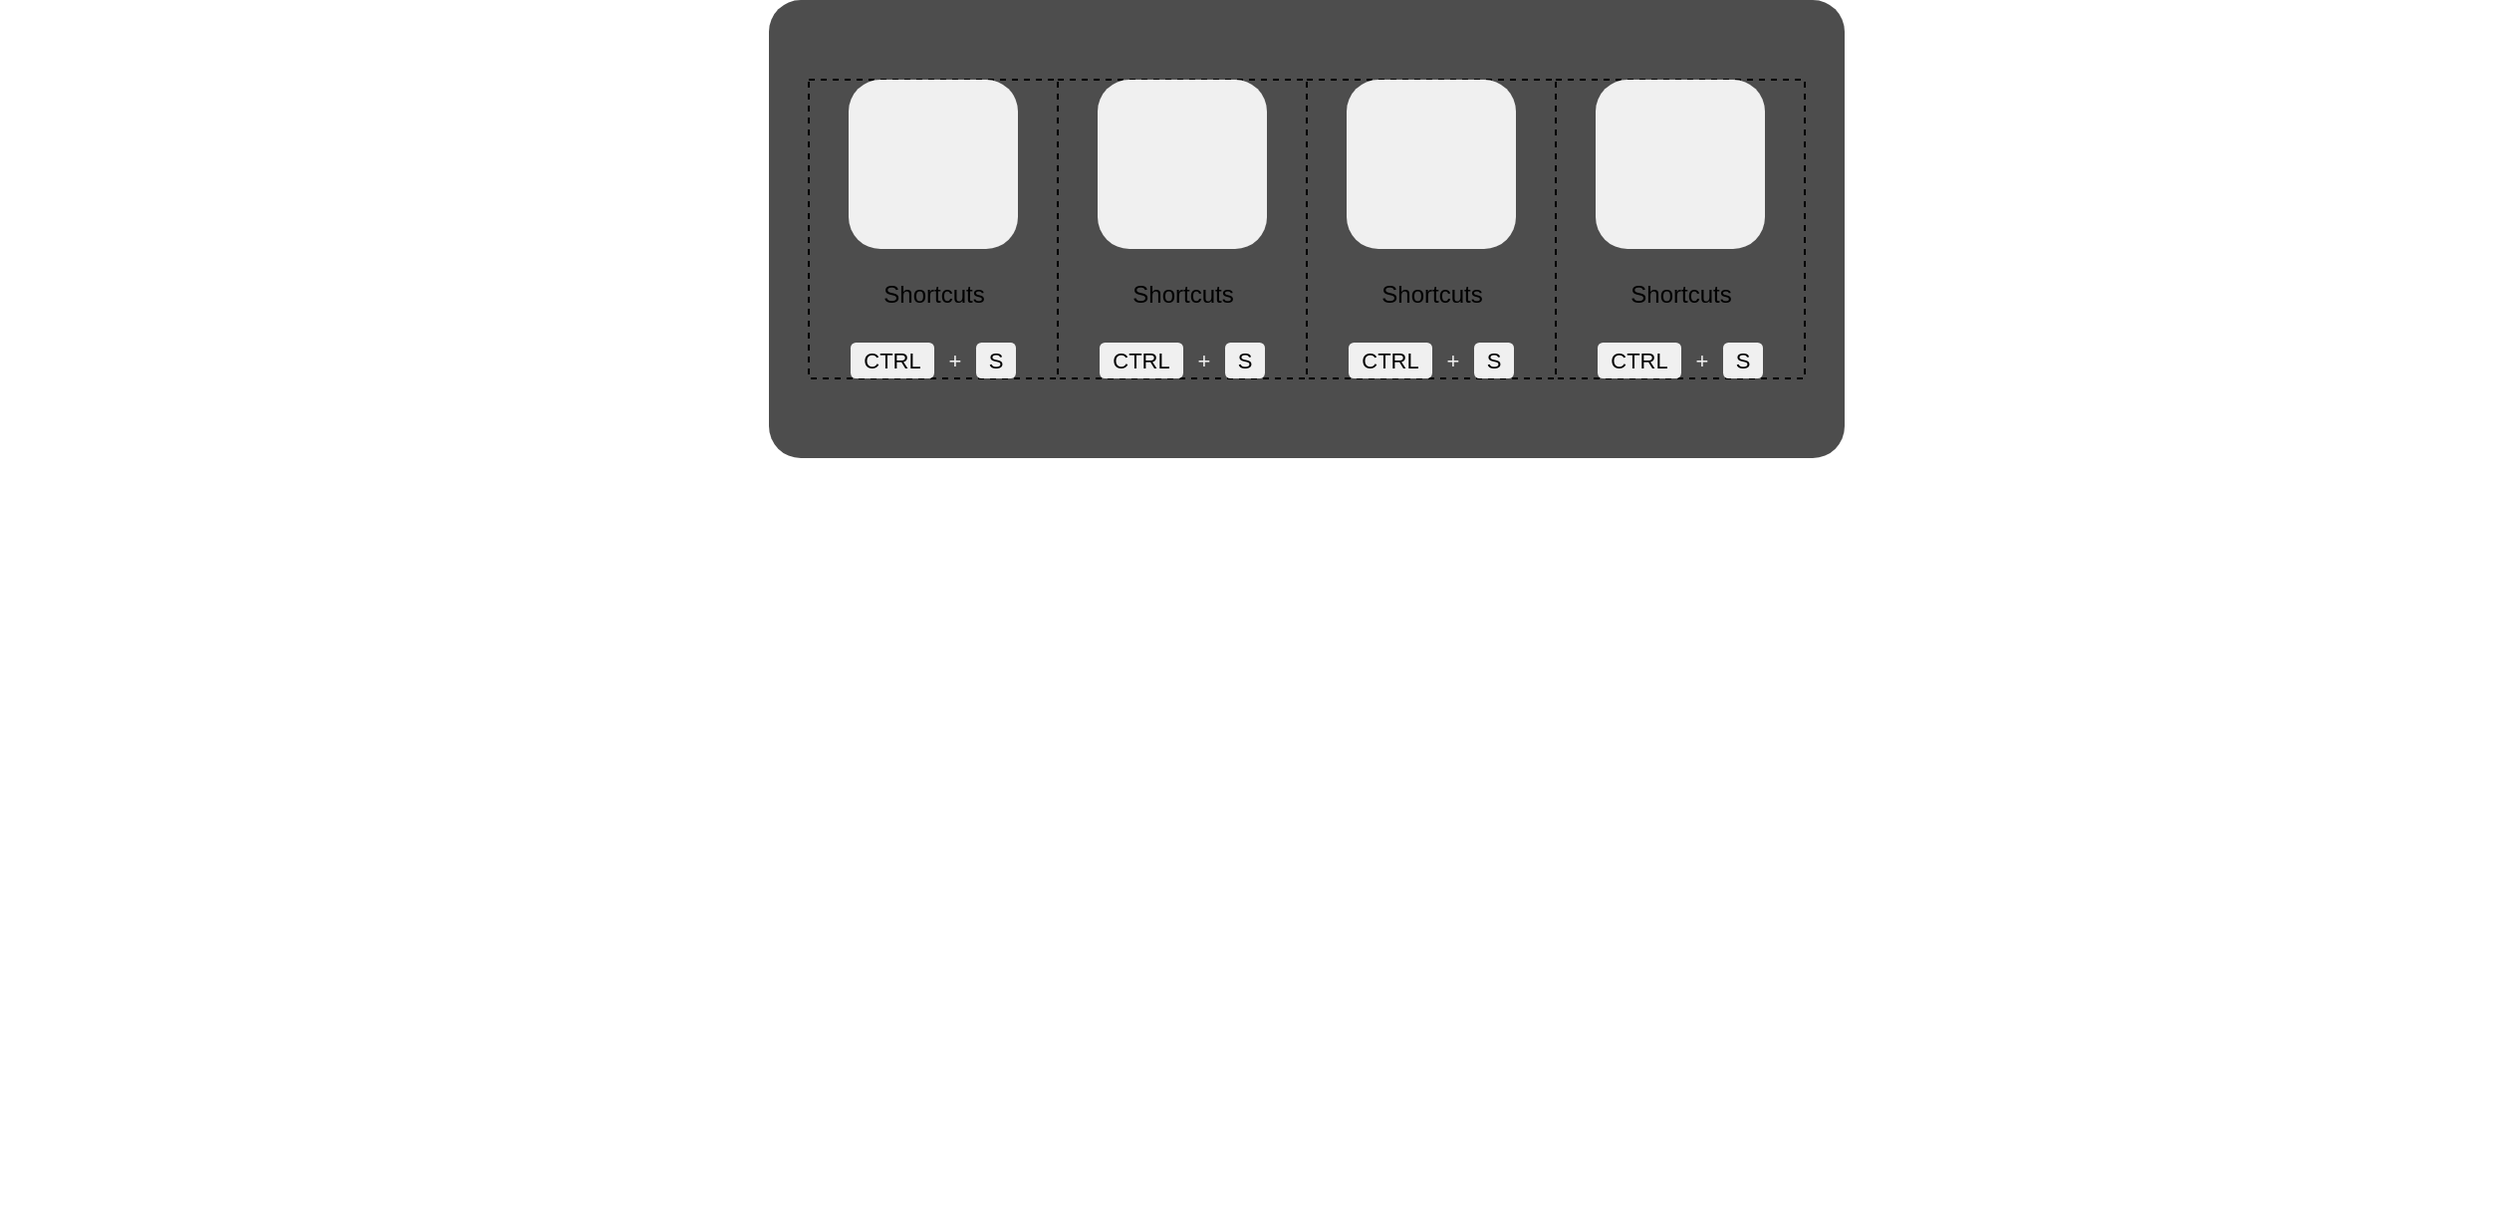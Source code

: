 <mxfile>
    <diagram id="zroDOWMYTU5MVRNijZgd" name="Page-1">
        <mxGraphModel dx="1356" dy="537" grid="1" gridSize="1" guides="1" tooltips="1" connect="1" arrows="1" fold="1" page="0" pageScale="1" pageWidth="850" pageHeight="1100" math="0" shadow="0">
            <root>
                <mxCell id="0"/>
                <mxCell id="1" parent="0"/>
                <mxCell id="2" value="" style="shape=image;verticalLabelPosition=bottom;labelBackgroundColor=default;verticalAlign=top;aspect=fixed;imageAspect=0;image=https://cdn.discordapp.com/attachments/1102741721378476032/1116218672055332937/annotations.jpg;" vertex="1" parent="1">
                    <mxGeometry x="-386" y="296" width="1254" height="311.09" as="geometry"/>
                </mxCell>
                <mxCell id="4" value="" style="rounded=1;whiteSpace=wrap;html=1;fillColor=#4d4d4d;fillStyle=auto;strokeColor=none;arcSize=32;absoluteArcSize=1;" vertex="1" parent="1">
                    <mxGeometry width="540" height="230" as="geometry"/>
                </mxCell>
                <mxCell id="22" value="" style="group" vertex="1" connectable="0" parent="1">
                    <mxGeometry x="20" y="40" width="125" height="152" as="geometry"/>
                </mxCell>
                <mxCell id="5" value="" style="rounded=1;whiteSpace=wrap;html=1;fillStyle=auto;fillColor=none;strokeColor=default;absoluteArcSize=1;arcSize=0;dashed=1;" vertex="1" parent="22">
                    <mxGeometry width="125" height="150" as="geometry"/>
                </mxCell>
                <mxCell id="9" value="" style="rounded=1;whiteSpace=wrap;html=1;fillStyle=auto;fillColor=#F0F0F0;strokeColor=none;absoluteArcSize=1;arcSize=32;" vertex="1" parent="22">
                    <mxGeometry x="20" width="85" height="85" as="geometry"/>
                </mxCell>
                <mxCell id="14" value="Shortcuts" style="text;html=1;strokeColor=none;fillColor=none;align=center;verticalAlign=middle;whiteSpace=wrap;rounded=0;fillStyle=auto;spacing=0;fontSize=12;spacingTop=0;" vertex="1" parent="22">
                    <mxGeometry x="32.5" y="102" width="60" height="11" as="geometry"/>
                </mxCell>
                <mxCell id="21" value="" style="group" vertex="1" connectable="0" parent="22">
                    <mxGeometry x="21" y="130" width="83" height="22" as="geometry"/>
                </mxCell>
                <mxCell id="18" value="CTRL" style="rounded=1;whiteSpace=wrap;html=1;fillStyle=auto;fontSize=11;fontColor=#000000;fillColor=#F0F0F0;strokeColor=none;spacing=-6;spacingTop=6;spacingLeft=7;spacingRight=7;spacingBottom=6;" vertex="1" parent="21">
                    <mxGeometry y="2" width="42" height="18" as="geometry"/>
                </mxCell>
                <mxCell id="19" value="S" style="rounded=1;whiteSpace=wrap;html=1;fillStyle=auto;fontSize=11;fontColor=#000000;fillColor=#F0F0F0;strokeColor=none;spacing=-6;spacingTop=6;spacingLeft=7;spacingRight=7;spacingBottom=6;" vertex="1" parent="21">
                    <mxGeometry x="63" y="2" width="20" height="18" as="geometry"/>
                </mxCell>
                <mxCell id="20" value="+" style="text;html=1;strokeColor=none;fillColor=none;align=center;verticalAlign=middle;whiteSpace=wrap;rounded=0;fillStyle=auto;fontSize=11;fontColor=#F0F0F0;spacing=0;" vertex="1" parent="21">
                    <mxGeometry x="42" width="21" height="22" as="geometry"/>
                </mxCell>
                <mxCell id="23" value="" style="group" vertex="1" connectable="0" parent="1">
                    <mxGeometry x="145" y="40" width="125" height="152" as="geometry"/>
                </mxCell>
                <mxCell id="24" value="" style="rounded=1;whiteSpace=wrap;html=1;fillStyle=auto;fillColor=none;strokeColor=default;absoluteArcSize=1;arcSize=0;dashed=1;" vertex="1" parent="23">
                    <mxGeometry width="125" height="150" as="geometry"/>
                </mxCell>
                <mxCell id="25" value="" style="rounded=1;whiteSpace=wrap;html=1;fillStyle=auto;fillColor=#F0F0F0;strokeColor=none;absoluteArcSize=1;arcSize=32;" vertex="1" parent="23">
                    <mxGeometry x="20" width="85" height="85" as="geometry"/>
                </mxCell>
                <mxCell id="26" value="Shortcuts" style="text;html=1;strokeColor=none;fillColor=none;align=center;verticalAlign=middle;whiteSpace=wrap;rounded=0;fillStyle=auto;spacing=0;fontSize=12;spacingTop=0;" vertex="1" parent="23">
                    <mxGeometry x="32.5" y="102" width="60" height="11" as="geometry"/>
                </mxCell>
                <mxCell id="27" value="" style="group" vertex="1" connectable="0" parent="23">
                    <mxGeometry x="21" y="130" width="83" height="22" as="geometry"/>
                </mxCell>
                <mxCell id="28" value="CTRL" style="rounded=1;whiteSpace=wrap;html=1;fillStyle=auto;fontSize=11;fontColor=#000000;fillColor=#F0F0F0;strokeColor=none;spacing=-6;spacingTop=6;spacingLeft=7;spacingRight=7;spacingBottom=6;" vertex="1" parent="27">
                    <mxGeometry y="2" width="42" height="18" as="geometry"/>
                </mxCell>
                <mxCell id="29" value="S" style="rounded=1;whiteSpace=wrap;html=1;fillStyle=auto;fontSize=11;fontColor=#000000;fillColor=#F0F0F0;strokeColor=none;spacing=-6;spacingTop=6;spacingLeft=7;spacingRight=7;spacingBottom=6;" vertex="1" parent="27">
                    <mxGeometry x="63" y="2" width="20" height="18" as="geometry"/>
                </mxCell>
                <mxCell id="30" value="+" style="text;html=1;strokeColor=none;fillColor=none;align=center;verticalAlign=middle;whiteSpace=wrap;rounded=0;fillStyle=auto;fontSize=11;fontColor=#F0F0F0;spacing=0;" vertex="1" parent="27">
                    <mxGeometry x="42" width="21" height="22" as="geometry"/>
                </mxCell>
                <mxCell id="31" value="" style="group" vertex="1" connectable="0" parent="1">
                    <mxGeometry x="270" y="40" width="125" height="152" as="geometry"/>
                </mxCell>
                <mxCell id="32" value="" style="rounded=1;whiteSpace=wrap;html=1;fillStyle=auto;fillColor=none;strokeColor=default;absoluteArcSize=1;arcSize=0;dashed=1;" vertex="1" parent="31">
                    <mxGeometry width="125" height="150" as="geometry"/>
                </mxCell>
                <mxCell id="33" value="" style="rounded=1;whiteSpace=wrap;html=1;fillStyle=auto;fillColor=#F0F0F0;strokeColor=none;absoluteArcSize=1;arcSize=32;" vertex="1" parent="31">
                    <mxGeometry x="20" width="85" height="85" as="geometry"/>
                </mxCell>
                <mxCell id="34" value="Shortcuts" style="text;html=1;strokeColor=none;fillColor=none;align=center;verticalAlign=middle;whiteSpace=wrap;rounded=0;fillStyle=auto;spacing=0;fontSize=12;spacingTop=0;" vertex="1" parent="31">
                    <mxGeometry x="32.5" y="102" width="60" height="11" as="geometry"/>
                </mxCell>
                <mxCell id="35" value="" style="group" vertex="1" connectable="0" parent="31">
                    <mxGeometry x="21" y="130" width="83" height="22" as="geometry"/>
                </mxCell>
                <mxCell id="36" value="CTRL" style="rounded=1;whiteSpace=wrap;html=1;fillStyle=auto;fontSize=11;fontColor=#000000;fillColor=#F0F0F0;strokeColor=none;spacing=-6;spacingTop=6;spacingLeft=7;spacingRight=7;spacingBottom=6;" vertex="1" parent="35">
                    <mxGeometry y="2" width="42" height="18" as="geometry"/>
                </mxCell>
                <mxCell id="37" value="S" style="rounded=1;whiteSpace=wrap;html=1;fillStyle=auto;fontSize=11;fontColor=#000000;fillColor=#F0F0F0;strokeColor=none;spacing=-6;spacingTop=6;spacingLeft=7;spacingRight=7;spacingBottom=6;" vertex="1" parent="35">
                    <mxGeometry x="63" y="2" width="20" height="18" as="geometry"/>
                </mxCell>
                <mxCell id="38" value="+" style="text;html=1;strokeColor=none;fillColor=none;align=center;verticalAlign=middle;whiteSpace=wrap;rounded=0;fillStyle=auto;fontSize=11;fontColor=#F0F0F0;spacing=0;" vertex="1" parent="35">
                    <mxGeometry x="42" width="21" height="22" as="geometry"/>
                </mxCell>
                <mxCell id="39" value="" style="group" vertex="1" connectable="0" parent="1">
                    <mxGeometry x="395" y="40" width="125" height="152" as="geometry"/>
                </mxCell>
                <mxCell id="40" value="" style="rounded=1;whiteSpace=wrap;html=1;fillStyle=auto;fillColor=none;strokeColor=default;absoluteArcSize=1;arcSize=0;dashed=1;" vertex="1" parent="39">
                    <mxGeometry width="125" height="150" as="geometry"/>
                </mxCell>
                <mxCell id="41" value="" style="rounded=1;whiteSpace=wrap;html=1;fillStyle=auto;fillColor=#F0F0F0;strokeColor=none;absoluteArcSize=1;arcSize=32;" vertex="1" parent="39">
                    <mxGeometry x="20" width="85" height="85" as="geometry"/>
                </mxCell>
                <mxCell id="42" value="Shortcuts" style="text;html=1;strokeColor=none;fillColor=none;align=center;verticalAlign=middle;whiteSpace=wrap;rounded=0;fillStyle=auto;spacing=0;fontSize=12;spacingTop=0;" vertex="1" parent="39">
                    <mxGeometry x="32.5" y="102" width="60" height="11" as="geometry"/>
                </mxCell>
                <mxCell id="43" value="" style="group" vertex="1" connectable="0" parent="39">
                    <mxGeometry x="21" y="130" width="83" height="22" as="geometry"/>
                </mxCell>
                <mxCell id="44" value="CTRL" style="rounded=1;whiteSpace=wrap;html=1;fillStyle=auto;fontSize=11;fontColor=#000000;fillColor=#F0F0F0;strokeColor=none;spacing=-6;spacingTop=6;spacingLeft=7;spacingRight=7;spacingBottom=6;" vertex="1" parent="43">
                    <mxGeometry y="2" width="42" height="18" as="geometry"/>
                </mxCell>
                <mxCell id="45" value="S" style="rounded=1;whiteSpace=wrap;html=1;fillStyle=auto;fontSize=11;fontColor=#000000;fillColor=#F0F0F0;strokeColor=none;spacing=-6;spacingTop=6;spacingLeft=7;spacingRight=7;spacingBottom=6;" vertex="1" parent="43">
                    <mxGeometry x="63" y="2" width="20" height="18" as="geometry"/>
                </mxCell>
                <mxCell id="46" value="+" style="text;html=1;strokeColor=none;fillColor=none;align=center;verticalAlign=middle;whiteSpace=wrap;rounded=0;fillStyle=auto;fontSize=11;fontColor=#F0F0F0;spacing=0;" vertex="1" parent="43">
                    <mxGeometry x="42" width="21" height="22" as="geometry"/>
                </mxCell>
            </root>
        </mxGraphModel>
    </diagram>
</mxfile>